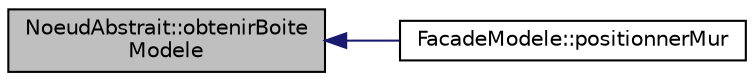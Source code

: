 digraph "NoeudAbstrait::obtenirBoiteModele"
{
  edge [fontname="Helvetica",fontsize="10",labelfontname="Helvetica",labelfontsize="10"];
  node [fontname="Helvetica",fontsize="10",shape=record];
  rankdir="LR";
  Node1 [label="NoeudAbstrait::obtenirBoite\lModele",height=0.2,width=0.4,color="black", fillcolor="grey75", style="filled", fontcolor="black"];
  Node1 -> Node2 [dir="back",color="midnightblue",fontsize="10",style="solid",fontname="Helvetica"];
  Node2 [label="FacadeModele::positionnerMur",height=0.2,width=0.4,color="black", fillcolor="white", style="filled",URL="$d1/dd9/class_facade_modele.html#aa6f038b42cff152deb717d11237fd686"];
}

